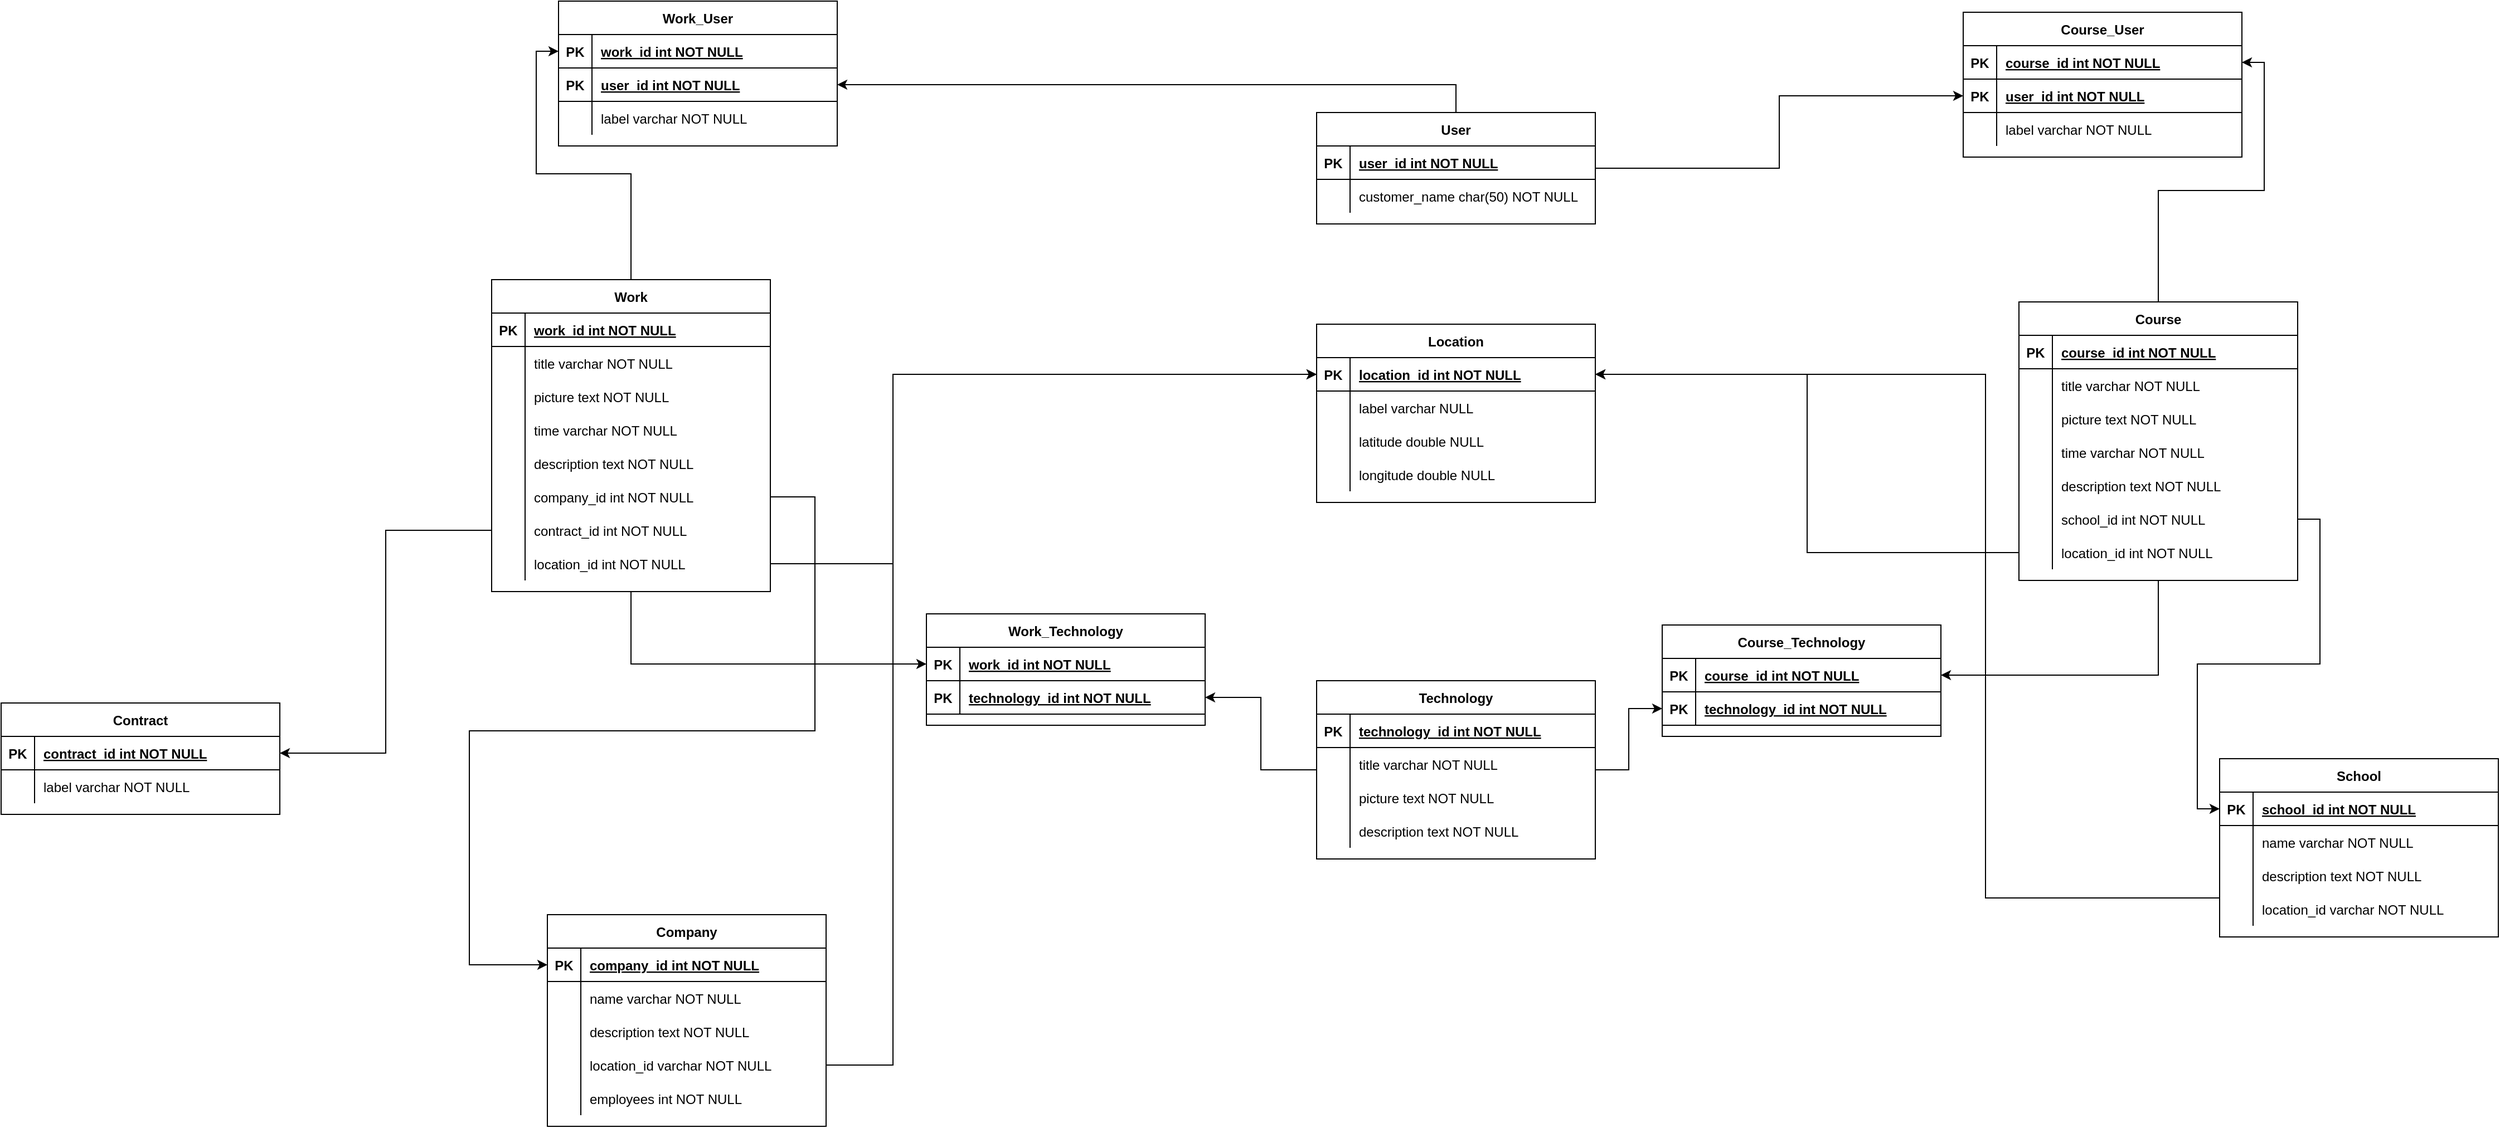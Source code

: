 <mxfile version="17.2.4" type="device"><diagram id="R2lEEEUBdFMjLlhIrx00" name="Page-1"><mxGraphModel dx="3143" dy="1923" grid="1" gridSize="10" guides="1" tooltips="1" connect="1" arrows="1" fold="1" page="1" pageScale="1" pageWidth="850" pageHeight="1100" math="0" shadow="0" extFonts="Permanent Marker^https://fonts.googleapis.com/css?family=Permanent+Marker"><root><mxCell id="0"/><mxCell id="1" parent="0"/><mxCell id="zvei5LiWV0gGju6uMchC-173" style="edgeStyle=orthogonalEdgeStyle;rounded=0;orthogonalLoop=1;jettySize=auto;html=1;entryX=1;entryY=0.5;entryDx=0;entryDy=0;" edge="1" parent="1" source="C-vyLk0tnHw3VtMMgP7b-23" target="zvei5LiWV0gGju6uMchC-170"><mxGeometry relative="1" as="geometry"/></mxCell><mxCell id="zvei5LiWV0gGju6uMchC-184" style="edgeStyle=orthogonalEdgeStyle;rounded=0;orthogonalLoop=1;jettySize=auto;html=1;" edge="1" parent="1" source="C-vyLk0tnHw3VtMMgP7b-23" target="zvei5LiWV0gGju6uMchC-178"><mxGeometry relative="1" as="geometry"/></mxCell><mxCell id="C-vyLk0tnHw3VtMMgP7b-23" value="User" style="shape=table;startSize=30;container=1;collapsible=1;childLayout=tableLayout;fixedRows=1;rowLines=0;fontStyle=1;align=center;resizeLast=1;" parent="1" vertex="1"><mxGeometry x="310" y="40" width="250" height="100" as="geometry"/></mxCell><mxCell id="C-vyLk0tnHw3VtMMgP7b-24" value="" style="shape=partialRectangle;collapsible=0;dropTarget=0;pointerEvents=0;fillColor=none;points=[[0,0.5],[1,0.5]];portConstraint=eastwest;top=0;left=0;right=0;bottom=1;" parent="C-vyLk0tnHw3VtMMgP7b-23" vertex="1"><mxGeometry y="30" width="250" height="30" as="geometry"/></mxCell><mxCell id="C-vyLk0tnHw3VtMMgP7b-25" value="PK" style="shape=partialRectangle;overflow=hidden;connectable=0;fillColor=none;top=0;left=0;bottom=0;right=0;fontStyle=1;" parent="C-vyLk0tnHw3VtMMgP7b-24" vertex="1"><mxGeometry width="30" height="30" as="geometry"><mxRectangle width="30" height="30" as="alternateBounds"/></mxGeometry></mxCell><mxCell id="C-vyLk0tnHw3VtMMgP7b-26" value="user_id int NOT NULL " style="shape=partialRectangle;overflow=hidden;connectable=0;fillColor=none;top=0;left=0;bottom=0;right=0;align=left;spacingLeft=6;fontStyle=5;" parent="C-vyLk0tnHw3VtMMgP7b-24" vertex="1"><mxGeometry x="30" width="220" height="30" as="geometry"><mxRectangle width="220" height="30" as="alternateBounds"/></mxGeometry></mxCell><mxCell id="C-vyLk0tnHw3VtMMgP7b-27" value="" style="shape=partialRectangle;collapsible=0;dropTarget=0;pointerEvents=0;fillColor=none;points=[[0,0.5],[1,0.5]];portConstraint=eastwest;top=0;left=0;right=0;bottom=0;" parent="C-vyLk0tnHw3VtMMgP7b-23" vertex="1"><mxGeometry y="60" width="250" height="30" as="geometry"/></mxCell><mxCell id="C-vyLk0tnHw3VtMMgP7b-28" value="" style="shape=partialRectangle;overflow=hidden;connectable=0;fillColor=none;top=0;left=0;bottom=0;right=0;" parent="C-vyLk0tnHw3VtMMgP7b-27" vertex="1"><mxGeometry width="30" height="30" as="geometry"><mxRectangle width="30" height="30" as="alternateBounds"/></mxGeometry></mxCell><mxCell id="C-vyLk0tnHw3VtMMgP7b-29" value="customer_name char(50) NOT NULL" style="shape=partialRectangle;overflow=hidden;connectable=0;fillColor=none;top=0;left=0;bottom=0;right=0;align=left;spacingLeft=6;" parent="C-vyLk0tnHw3VtMMgP7b-27" vertex="1"><mxGeometry x="30" width="220" height="30" as="geometry"><mxRectangle width="220" height="30" as="alternateBounds"/></mxGeometry></mxCell><mxCell id="zvei5LiWV0gGju6uMchC-168" style="edgeStyle=orthogonalEdgeStyle;rounded=0;orthogonalLoop=1;jettySize=auto;html=1;entryX=0;entryY=0.5;entryDx=0;entryDy=0;" edge="1" parent="1" source="zvei5LiWV0gGju6uMchC-1" target="zvei5LiWV0gGju6uMchC-162"><mxGeometry relative="1" as="geometry"/></mxCell><mxCell id="zvei5LiWV0gGju6uMchC-255" style="edgeStyle=orthogonalEdgeStyle;rounded=0;orthogonalLoop=1;jettySize=auto;html=1;entryX=0;entryY=0.5;entryDx=0;entryDy=0;" edge="1" parent="1" source="zvei5LiWV0gGju6uMchC-1" target="zvei5LiWV0gGju6uMchC-246"><mxGeometry relative="1" as="geometry"/></mxCell><mxCell id="zvei5LiWV0gGju6uMchC-1" value="Work" style="shape=table;startSize=30;container=1;collapsible=1;childLayout=tableLayout;fixedRows=1;rowLines=0;fontStyle=1;align=center;resizeLast=1;" vertex="1" parent="1"><mxGeometry x="-430" y="190" width="250" height="280" as="geometry"/></mxCell><mxCell id="zvei5LiWV0gGju6uMchC-2" value="" style="shape=partialRectangle;collapsible=0;dropTarget=0;pointerEvents=0;fillColor=none;points=[[0,0.5],[1,0.5]];portConstraint=eastwest;top=0;left=0;right=0;bottom=1;" vertex="1" parent="zvei5LiWV0gGju6uMchC-1"><mxGeometry y="30" width="250" height="30" as="geometry"/></mxCell><mxCell id="zvei5LiWV0gGju6uMchC-3" value="PK" style="shape=partialRectangle;overflow=hidden;connectable=0;fillColor=none;top=0;left=0;bottom=0;right=0;fontStyle=1;" vertex="1" parent="zvei5LiWV0gGju6uMchC-2"><mxGeometry width="30" height="30" as="geometry"><mxRectangle width="30" height="30" as="alternateBounds"/></mxGeometry></mxCell><mxCell id="zvei5LiWV0gGju6uMchC-4" value="work_id int NOT NULL " style="shape=partialRectangle;overflow=hidden;connectable=0;fillColor=none;top=0;left=0;bottom=0;right=0;align=left;spacingLeft=6;fontStyle=5;" vertex="1" parent="zvei5LiWV0gGju6uMchC-2"><mxGeometry x="30" width="220" height="30" as="geometry"><mxRectangle width="220" height="30" as="alternateBounds"/></mxGeometry></mxCell><mxCell id="zvei5LiWV0gGju6uMchC-5" value="" style="shape=partialRectangle;collapsible=0;dropTarget=0;pointerEvents=0;fillColor=none;points=[[0,0.5],[1,0.5]];portConstraint=eastwest;top=0;left=0;right=0;bottom=0;" vertex="1" parent="zvei5LiWV0gGju6uMchC-1"><mxGeometry y="60" width="250" height="30" as="geometry"/></mxCell><mxCell id="zvei5LiWV0gGju6uMchC-6" value="" style="shape=partialRectangle;overflow=hidden;connectable=0;fillColor=none;top=0;left=0;bottom=0;right=0;" vertex="1" parent="zvei5LiWV0gGju6uMchC-5"><mxGeometry width="30" height="30" as="geometry"><mxRectangle width="30" height="30" as="alternateBounds"/></mxGeometry></mxCell><mxCell id="zvei5LiWV0gGju6uMchC-7" value="title varchar NOT NULL" style="shape=partialRectangle;overflow=hidden;connectable=0;fillColor=none;top=0;left=0;bottom=0;right=0;align=left;spacingLeft=6;" vertex="1" parent="zvei5LiWV0gGju6uMchC-5"><mxGeometry x="30" width="220" height="30" as="geometry"><mxRectangle width="220" height="30" as="alternateBounds"/></mxGeometry></mxCell><mxCell id="zvei5LiWV0gGju6uMchC-8" value="" style="shape=partialRectangle;collapsible=0;dropTarget=0;pointerEvents=0;fillColor=none;points=[[0,0.5],[1,0.5]];portConstraint=eastwest;top=0;left=0;right=0;bottom=0;" vertex="1" parent="zvei5LiWV0gGju6uMchC-1"><mxGeometry y="90" width="250" height="30" as="geometry"/></mxCell><mxCell id="zvei5LiWV0gGju6uMchC-9" value="" style="shape=partialRectangle;overflow=hidden;connectable=0;fillColor=none;top=0;left=0;bottom=0;right=0;" vertex="1" parent="zvei5LiWV0gGju6uMchC-8"><mxGeometry width="30" height="30" as="geometry"><mxRectangle width="30" height="30" as="alternateBounds"/></mxGeometry></mxCell><mxCell id="zvei5LiWV0gGju6uMchC-10" value="picture text NOT NULL" style="shape=partialRectangle;overflow=hidden;connectable=0;fillColor=none;top=0;left=0;bottom=0;right=0;align=left;spacingLeft=6;" vertex="1" parent="zvei5LiWV0gGju6uMchC-8"><mxGeometry x="30" width="220" height="30" as="geometry"><mxRectangle width="220" height="30" as="alternateBounds"/></mxGeometry></mxCell><mxCell id="zvei5LiWV0gGju6uMchC-71" value="" style="shape=partialRectangle;collapsible=0;dropTarget=0;pointerEvents=0;fillColor=none;points=[[0,0.5],[1,0.5]];portConstraint=eastwest;top=0;left=0;right=0;bottom=0;" vertex="1" parent="zvei5LiWV0gGju6uMchC-1"><mxGeometry y="120" width="250" height="30" as="geometry"/></mxCell><mxCell id="zvei5LiWV0gGju6uMchC-72" value="" style="shape=partialRectangle;overflow=hidden;connectable=0;fillColor=none;top=0;left=0;bottom=0;right=0;" vertex="1" parent="zvei5LiWV0gGju6uMchC-71"><mxGeometry width="30" height="30" as="geometry"><mxRectangle width="30" height="30" as="alternateBounds"/></mxGeometry></mxCell><mxCell id="zvei5LiWV0gGju6uMchC-73" value="time varchar NOT NULL" style="shape=partialRectangle;overflow=hidden;connectable=0;fillColor=none;top=0;left=0;bottom=0;right=0;align=left;spacingLeft=6;" vertex="1" parent="zvei5LiWV0gGju6uMchC-71"><mxGeometry x="30" width="220" height="30" as="geometry"><mxRectangle width="220" height="30" as="alternateBounds"/></mxGeometry></mxCell><mxCell id="zvei5LiWV0gGju6uMchC-74" value="" style="shape=partialRectangle;collapsible=0;dropTarget=0;pointerEvents=0;fillColor=none;points=[[0,0.5],[1,0.5]];portConstraint=eastwest;top=0;left=0;right=0;bottom=0;" vertex="1" parent="zvei5LiWV0gGju6uMchC-1"><mxGeometry y="150" width="250" height="30" as="geometry"/></mxCell><mxCell id="zvei5LiWV0gGju6uMchC-75" value="" style="shape=partialRectangle;overflow=hidden;connectable=0;fillColor=none;top=0;left=0;bottom=0;right=0;" vertex="1" parent="zvei5LiWV0gGju6uMchC-74"><mxGeometry width="30" height="30" as="geometry"><mxRectangle width="30" height="30" as="alternateBounds"/></mxGeometry></mxCell><mxCell id="zvei5LiWV0gGju6uMchC-76" value="description text NOT NULL" style="shape=partialRectangle;overflow=hidden;connectable=0;fillColor=none;top=0;left=0;bottom=0;right=0;align=left;spacingLeft=6;" vertex="1" parent="zvei5LiWV0gGju6uMchC-74"><mxGeometry x="30" width="220" height="30" as="geometry"><mxRectangle width="220" height="30" as="alternateBounds"/></mxGeometry></mxCell><mxCell id="zvei5LiWV0gGju6uMchC-43" value="" style="shape=partialRectangle;collapsible=0;dropTarget=0;pointerEvents=0;fillColor=none;points=[[0,0.5],[1,0.5]];portConstraint=eastwest;top=0;left=0;right=0;bottom=0;" vertex="1" parent="zvei5LiWV0gGju6uMchC-1"><mxGeometry y="180" width="250" height="30" as="geometry"/></mxCell><mxCell id="zvei5LiWV0gGju6uMchC-44" value="" style="shape=partialRectangle;overflow=hidden;connectable=0;fillColor=none;top=0;left=0;bottom=0;right=0;" vertex="1" parent="zvei5LiWV0gGju6uMchC-43"><mxGeometry width="30" height="30" as="geometry"><mxRectangle width="30" height="30" as="alternateBounds"/></mxGeometry></mxCell><mxCell id="zvei5LiWV0gGju6uMchC-45" value="company_id int NOT NULL" style="shape=partialRectangle;overflow=hidden;connectable=0;fillColor=none;top=0;left=0;bottom=0;right=0;align=left;spacingLeft=6;" vertex="1" parent="zvei5LiWV0gGju6uMchC-43"><mxGeometry x="30" width="220" height="30" as="geometry"><mxRectangle width="220" height="30" as="alternateBounds"/></mxGeometry></mxCell><mxCell id="zvei5LiWV0gGju6uMchC-49" value="" style="shape=partialRectangle;collapsible=0;dropTarget=0;pointerEvents=0;fillColor=none;points=[[0,0.5],[1,0.5]];portConstraint=eastwest;top=0;left=0;right=0;bottom=0;" vertex="1" parent="zvei5LiWV0gGju6uMchC-1"><mxGeometry y="210" width="250" height="30" as="geometry"/></mxCell><mxCell id="zvei5LiWV0gGju6uMchC-50" value="" style="shape=partialRectangle;overflow=hidden;connectable=0;fillColor=none;top=0;left=0;bottom=0;right=0;" vertex="1" parent="zvei5LiWV0gGju6uMchC-49"><mxGeometry width="30" height="30" as="geometry"><mxRectangle width="30" height="30" as="alternateBounds"/></mxGeometry></mxCell><mxCell id="zvei5LiWV0gGju6uMchC-51" value="contract_id int NOT NULL" style="shape=partialRectangle;overflow=hidden;connectable=0;fillColor=none;top=0;left=0;bottom=0;right=0;align=left;spacingLeft=6;" vertex="1" parent="zvei5LiWV0gGju6uMchC-49"><mxGeometry x="30" width="220" height="30" as="geometry"><mxRectangle width="220" height="30" as="alternateBounds"/></mxGeometry></mxCell><mxCell id="zvei5LiWV0gGju6uMchC-52" value="" style="shape=partialRectangle;collapsible=0;dropTarget=0;pointerEvents=0;fillColor=none;points=[[0,0.5],[1,0.5]];portConstraint=eastwest;top=0;left=0;right=0;bottom=0;" vertex="1" parent="zvei5LiWV0gGju6uMchC-1"><mxGeometry y="240" width="250" height="30" as="geometry"/></mxCell><mxCell id="zvei5LiWV0gGju6uMchC-53" value="" style="shape=partialRectangle;overflow=hidden;connectable=0;fillColor=none;top=0;left=0;bottom=0;right=0;" vertex="1" parent="zvei5LiWV0gGju6uMchC-52"><mxGeometry width="30" height="30" as="geometry"><mxRectangle width="30" height="30" as="alternateBounds"/></mxGeometry></mxCell><mxCell id="zvei5LiWV0gGju6uMchC-54" value="location_id int NOT NULL" style="shape=partialRectangle;overflow=hidden;connectable=0;fillColor=none;top=0;left=0;bottom=0;right=0;align=left;spacingLeft=6;" vertex="1" parent="zvei5LiWV0gGju6uMchC-52"><mxGeometry x="30" width="220" height="30" as="geometry"><mxRectangle width="220" height="30" as="alternateBounds"/></mxGeometry></mxCell><mxCell id="zvei5LiWV0gGju6uMchC-11" value="Location" style="shape=table;startSize=30;container=1;collapsible=1;childLayout=tableLayout;fixedRows=1;rowLines=0;fontStyle=1;align=center;resizeLast=1;" vertex="1" parent="1"><mxGeometry x="310" y="230" width="250" height="160" as="geometry"/></mxCell><mxCell id="zvei5LiWV0gGju6uMchC-12" value="" style="shape=partialRectangle;collapsible=0;dropTarget=0;pointerEvents=0;fillColor=none;points=[[0,0.5],[1,0.5]];portConstraint=eastwest;top=0;left=0;right=0;bottom=1;" vertex="1" parent="zvei5LiWV0gGju6uMchC-11"><mxGeometry y="30" width="250" height="30" as="geometry"/></mxCell><mxCell id="zvei5LiWV0gGju6uMchC-13" value="PK" style="shape=partialRectangle;overflow=hidden;connectable=0;fillColor=none;top=0;left=0;bottom=0;right=0;fontStyle=1;" vertex="1" parent="zvei5LiWV0gGju6uMchC-12"><mxGeometry width="30" height="30" as="geometry"><mxRectangle width="30" height="30" as="alternateBounds"/></mxGeometry></mxCell><mxCell id="zvei5LiWV0gGju6uMchC-14" value="location_id int NOT NULL " style="shape=partialRectangle;overflow=hidden;connectable=0;fillColor=none;top=0;left=0;bottom=0;right=0;align=left;spacingLeft=6;fontStyle=5;" vertex="1" parent="zvei5LiWV0gGju6uMchC-12"><mxGeometry x="30" width="220" height="30" as="geometry"><mxRectangle width="220" height="30" as="alternateBounds"/></mxGeometry></mxCell><mxCell id="zvei5LiWV0gGju6uMchC-15" value="" style="shape=partialRectangle;collapsible=0;dropTarget=0;pointerEvents=0;fillColor=none;points=[[0,0.5],[1,0.5]];portConstraint=eastwest;top=0;left=0;right=0;bottom=0;" vertex="1" parent="zvei5LiWV0gGju6uMchC-11"><mxGeometry y="60" width="250" height="30" as="geometry"/></mxCell><mxCell id="zvei5LiWV0gGju6uMchC-16" value="" style="shape=partialRectangle;overflow=hidden;connectable=0;fillColor=none;top=0;left=0;bottom=0;right=0;" vertex="1" parent="zvei5LiWV0gGju6uMchC-15"><mxGeometry width="30" height="30" as="geometry"><mxRectangle width="30" height="30" as="alternateBounds"/></mxGeometry></mxCell><mxCell id="zvei5LiWV0gGju6uMchC-17" value="label varchar NULL" style="shape=partialRectangle;overflow=hidden;connectable=0;fillColor=none;top=0;left=0;bottom=0;right=0;align=left;spacingLeft=6;" vertex="1" parent="zvei5LiWV0gGju6uMchC-15"><mxGeometry x="30" width="220" height="30" as="geometry"><mxRectangle width="220" height="30" as="alternateBounds"/></mxGeometry></mxCell><mxCell id="zvei5LiWV0gGju6uMchC-18" value="" style="shape=partialRectangle;collapsible=0;dropTarget=0;pointerEvents=0;fillColor=none;points=[[0,0.5],[1,0.5]];portConstraint=eastwest;top=0;left=0;right=0;bottom=0;" vertex="1" parent="zvei5LiWV0gGju6uMchC-11"><mxGeometry y="90" width="250" height="30" as="geometry"/></mxCell><mxCell id="zvei5LiWV0gGju6uMchC-19" value="" style="shape=partialRectangle;overflow=hidden;connectable=0;fillColor=none;top=0;left=0;bottom=0;right=0;" vertex="1" parent="zvei5LiWV0gGju6uMchC-18"><mxGeometry width="30" height="30" as="geometry"><mxRectangle width="30" height="30" as="alternateBounds"/></mxGeometry></mxCell><mxCell id="zvei5LiWV0gGju6uMchC-20" value="latitude double NULL" style="shape=partialRectangle;overflow=hidden;connectable=0;fillColor=none;top=0;left=0;bottom=0;right=0;align=left;spacingLeft=6;" vertex="1" parent="zvei5LiWV0gGju6uMchC-18"><mxGeometry x="30" width="220" height="30" as="geometry"><mxRectangle width="220" height="30" as="alternateBounds"/></mxGeometry></mxCell><mxCell id="zvei5LiWV0gGju6uMchC-31" value="" style="shape=partialRectangle;collapsible=0;dropTarget=0;pointerEvents=0;fillColor=none;points=[[0,0.5],[1,0.5]];portConstraint=eastwest;top=0;left=0;right=0;bottom=0;" vertex="1" parent="zvei5LiWV0gGju6uMchC-11"><mxGeometry y="120" width="250" height="30" as="geometry"/></mxCell><mxCell id="zvei5LiWV0gGju6uMchC-32" value="" style="shape=partialRectangle;overflow=hidden;connectable=0;fillColor=none;top=0;left=0;bottom=0;right=0;" vertex="1" parent="zvei5LiWV0gGju6uMchC-31"><mxGeometry width="30" height="30" as="geometry"><mxRectangle width="30" height="30" as="alternateBounds"/></mxGeometry></mxCell><mxCell id="zvei5LiWV0gGju6uMchC-33" value="longitude double NULL" style="shape=partialRectangle;overflow=hidden;connectable=0;fillColor=none;top=0;left=0;bottom=0;right=0;align=left;spacingLeft=6;" vertex="1" parent="zvei5LiWV0gGju6uMchC-31"><mxGeometry x="30" width="220" height="30" as="geometry"><mxRectangle width="220" height="30" as="alternateBounds"/></mxGeometry></mxCell><mxCell id="zvei5LiWV0gGju6uMchC-55" value="Contract" style="shape=table;startSize=30;container=1;collapsible=1;childLayout=tableLayout;fixedRows=1;rowLines=0;fontStyle=1;align=center;resizeLast=1;" vertex="1" parent="1"><mxGeometry x="-870" y="570" width="250" height="100" as="geometry"/></mxCell><mxCell id="zvei5LiWV0gGju6uMchC-56" value="" style="shape=partialRectangle;collapsible=0;dropTarget=0;pointerEvents=0;fillColor=none;points=[[0,0.5],[1,0.5]];portConstraint=eastwest;top=0;left=0;right=0;bottom=1;" vertex="1" parent="zvei5LiWV0gGju6uMchC-55"><mxGeometry y="30" width="250" height="30" as="geometry"/></mxCell><mxCell id="zvei5LiWV0gGju6uMchC-57" value="PK" style="shape=partialRectangle;overflow=hidden;connectable=0;fillColor=none;top=0;left=0;bottom=0;right=0;fontStyle=1;" vertex="1" parent="zvei5LiWV0gGju6uMchC-56"><mxGeometry width="30" height="30" as="geometry"><mxRectangle width="30" height="30" as="alternateBounds"/></mxGeometry></mxCell><mxCell id="zvei5LiWV0gGju6uMchC-58" value="contract_id int NOT NULL " style="shape=partialRectangle;overflow=hidden;connectable=0;fillColor=none;top=0;left=0;bottom=0;right=0;align=left;spacingLeft=6;fontStyle=5;" vertex="1" parent="zvei5LiWV0gGju6uMchC-56"><mxGeometry x="30" width="220" height="30" as="geometry"><mxRectangle width="220" height="30" as="alternateBounds"/></mxGeometry></mxCell><mxCell id="zvei5LiWV0gGju6uMchC-59" value="" style="shape=partialRectangle;collapsible=0;dropTarget=0;pointerEvents=0;fillColor=none;points=[[0,0.5],[1,0.5]];portConstraint=eastwest;top=0;left=0;right=0;bottom=0;" vertex="1" parent="zvei5LiWV0gGju6uMchC-55"><mxGeometry y="60" width="250" height="30" as="geometry"/></mxCell><mxCell id="zvei5LiWV0gGju6uMchC-60" value="" style="shape=partialRectangle;overflow=hidden;connectable=0;fillColor=none;top=0;left=0;bottom=0;right=0;" vertex="1" parent="zvei5LiWV0gGju6uMchC-59"><mxGeometry width="30" height="30" as="geometry"><mxRectangle width="30" height="30" as="alternateBounds"/></mxGeometry></mxCell><mxCell id="zvei5LiWV0gGju6uMchC-61" value="label varchar NOT NULL" style="shape=partialRectangle;overflow=hidden;connectable=0;fillColor=none;top=0;left=0;bottom=0;right=0;align=left;spacingLeft=6;" vertex="1" parent="zvei5LiWV0gGju6uMchC-59"><mxGeometry x="30" width="220" height="30" as="geometry"><mxRectangle width="220" height="30" as="alternateBounds"/></mxGeometry></mxCell><mxCell id="zvei5LiWV0gGju6uMchC-77" value="Company" style="shape=table;startSize=30;container=1;collapsible=1;childLayout=tableLayout;fixedRows=1;rowLines=0;fontStyle=1;align=center;resizeLast=1;" vertex="1" parent="1"><mxGeometry x="-380" y="760" width="250" height="190" as="geometry"/></mxCell><mxCell id="zvei5LiWV0gGju6uMchC-78" value="" style="shape=partialRectangle;collapsible=0;dropTarget=0;pointerEvents=0;fillColor=none;points=[[0,0.5],[1,0.5]];portConstraint=eastwest;top=0;left=0;right=0;bottom=1;" vertex="1" parent="zvei5LiWV0gGju6uMchC-77"><mxGeometry y="30" width="250" height="30" as="geometry"/></mxCell><mxCell id="zvei5LiWV0gGju6uMchC-79" value="PK" style="shape=partialRectangle;overflow=hidden;connectable=0;fillColor=none;top=0;left=0;bottom=0;right=0;fontStyle=1;" vertex="1" parent="zvei5LiWV0gGju6uMchC-78"><mxGeometry width="30" height="30" as="geometry"><mxRectangle width="30" height="30" as="alternateBounds"/></mxGeometry></mxCell><mxCell id="zvei5LiWV0gGju6uMchC-80" value="company_id int NOT NULL " style="shape=partialRectangle;overflow=hidden;connectable=0;fillColor=none;top=0;left=0;bottom=0;right=0;align=left;spacingLeft=6;fontStyle=5;" vertex="1" parent="zvei5LiWV0gGju6uMchC-78"><mxGeometry x="30" width="220" height="30" as="geometry"><mxRectangle width="220" height="30" as="alternateBounds"/></mxGeometry></mxCell><mxCell id="zvei5LiWV0gGju6uMchC-81" value="" style="shape=partialRectangle;collapsible=0;dropTarget=0;pointerEvents=0;fillColor=none;points=[[0,0.5],[1,0.5]];portConstraint=eastwest;top=0;left=0;right=0;bottom=0;" vertex="1" parent="zvei5LiWV0gGju6uMchC-77"><mxGeometry y="60" width="250" height="30" as="geometry"/></mxCell><mxCell id="zvei5LiWV0gGju6uMchC-82" value="" style="shape=partialRectangle;overflow=hidden;connectable=0;fillColor=none;top=0;left=0;bottom=0;right=0;" vertex="1" parent="zvei5LiWV0gGju6uMchC-81"><mxGeometry width="30" height="30" as="geometry"><mxRectangle width="30" height="30" as="alternateBounds"/></mxGeometry></mxCell><mxCell id="zvei5LiWV0gGju6uMchC-83" value="name varchar NOT NULL" style="shape=partialRectangle;overflow=hidden;connectable=0;fillColor=none;top=0;left=0;bottom=0;right=0;align=left;spacingLeft=6;" vertex="1" parent="zvei5LiWV0gGju6uMchC-81"><mxGeometry x="30" width="220" height="30" as="geometry"><mxRectangle width="220" height="30" as="alternateBounds"/></mxGeometry></mxCell><mxCell id="zvei5LiWV0gGju6uMchC-87" value="" style="shape=partialRectangle;collapsible=0;dropTarget=0;pointerEvents=0;fillColor=none;points=[[0,0.5],[1,0.5]];portConstraint=eastwest;top=0;left=0;right=0;bottom=0;" vertex="1" parent="zvei5LiWV0gGju6uMchC-77"><mxGeometry y="90" width="250" height="30" as="geometry"/></mxCell><mxCell id="zvei5LiWV0gGju6uMchC-88" value="" style="shape=partialRectangle;overflow=hidden;connectable=0;fillColor=none;top=0;left=0;bottom=0;right=0;" vertex="1" parent="zvei5LiWV0gGju6uMchC-87"><mxGeometry width="30" height="30" as="geometry"><mxRectangle width="30" height="30" as="alternateBounds"/></mxGeometry></mxCell><mxCell id="zvei5LiWV0gGju6uMchC-89" value="description text NOT NULL" style="shape=partialRectangle;overflow=hidden;connectable=0;fillColor=none;top=0;left=0;bottom=0;right=0;align=left;spacingLeft=6;" vertex="1" parent="zvei5LiWV0gGju6uMchC-87"><mxGeometry x="30" width="220" height="30" as="geometry"><mxRectangle width="220" height="30" as="alternateBounds"/></mxGeometry></mxCell><mxCell id="zvei5LiWV0gGju6uMchC-84" value="" style="shape=partialRectangle;collapsible=0;dropTarget=0;pointerEvents=0;fillColor=none;points=[[0,0.5],[1,0.5]];portConstraint=eastwest;top=0;left=0;right=0;bottom=0;" vertex="1" parent="zvei5LiWV0gGju6uMchC-77"><mxGeometry y="120" width="250" height="30" as="geometry"/></mxCell><mxCell id="zvei5LiWV0gGju6uMchC-85" value="" style="shape=partialRectangle;overflow=hidden;connectable=0;fillColor=none;top=0;left=0;bottom=0;right=0;" vertex="1" parent="zvei5LiWV0gGju6uMchC-84"><mxGeometry width="30" height="30" as="geometry"><mxRectangle width="30" height="30" as="alternateBounds"/></mxGeometry></mxCell><mxCell id="zvei5LiWV0gGju6uMchC-86" value="location_id varchar NOT NULL" style="shape=partialRectangle;overflow=hidden;connectable=0;fillColor=none;top=0;left=0;bottom=0;right=0;align=left;spacingLeft=6;" vertex="1" parent="zvei5LiWV0gGju6uMchC-84"><mxGeometry x="30" width="220" height="30" as="geometry"><mxRectangle width="220" height="30" as="alternateBounds"/></mxGeometry></mxCell><mxCell id="zvei5LiWV0gGju6uMchC-90" value="" style="shape=partialRectangle;collapsible=0;dropTarget=0;pointerEvents=0;fillColor=none;points=[[0,0.5],[1,0.5]];portConstraint=eastwest;top=0;left=0;right=0;bottom=0;" vertex="1" parent="zvei5LiWV0gGju6uMchC-77"><mxGeometry y="150" width="250" height="30" as="geometry"/></mxCell><mxCell id="zvei5LiWV0gGju6uMchC-91" value="" style="shape=partialRectangle;overflow=hidden;connectable=0;fillColor=none;top=0;left=0;bottom=0;right=0;" vertex="1" parent="zvei5LiWV0gGju6uMchC-90"><mxGeometry width="30" height="30" as="geometry"><mxRectangle width="30" height="30" as="alternateBounds"/></mxGeometry></mxCell><mxCell id="zvei5LiWV0gGju6uMchC-92" value="employees int NOT NULL" style="shape=partialRectangle;overflow=hidden;connectable=0;fillColor=none;top=0;left=0;bottom=0;right=0;align=left;spacingLeft=6;" vertex="1" parent="zvei5LiWV0gGju6uMchC-90"><mxGeometry x="30" width="220" height="30" as="geometry"><mxRectangle width="220" height="30" as="alternateBounds"/></mxGeometry></mxCell><mxCell id="zvei5LiWV0gGju6uMchC-185" style="edgeStyle=orthogonalEdgeStyle;rounded=0;orthogonalLoop=1;jettySize=auto;html=1;entryX=1;entryY=0.5;entryDx=0;entryDy=0;" edge="1" parent="1" source="zvei5LiWV0gGju6uMchC-93" target="zvei5LiWV0gGju6uMchC-175"><mxGeometry relative="1" as="geometry"/></mxCell><mxCell id="zvei5LiWV0gGju6uMchC-265" style="edgeStyle=orthogonalEdgeStyle;rounded=0;orthogonalLoop=1;jettySize=auto;html=1;entryX=1;entryY=0.5;entryDx=0;entryDy=0;" edge="1" parent="1" source="zvei5LiWV0gGju6uMchC-93" target="zvei5LiWV0gGju6uMchC-258"><mxGeometry relative="1" as="geometry"/></mxCell><mxCell id="zvei5LiWV0gGju6uMchC-93" value="Course" style="shape=table;startSize=30;container=1;collapsible=1;childLayout=tableLayout;fixedRows=1;rowLines=0;fontStyle=1;align=center;resizeLast=1;" vertex="1" parent="1"><mxGeometry x="940" y="210" width="250" height="250" as="geometry"/></mxCell><mxCell id="zvei5LiWV0gGju6uMchC-94" value="" style="shape=partialRectangle;collapsible=0;dropTarget=0;pointerEvents=0;fillColor=none;points=[[0,0.5],[1,0.5]];portConstraint=eastwest;top=0;left=0;right=0;bottom=1;" vertex="1" parent="zvei5LiWV0gGju6uMchC-93"><mxGeometry y="30" width="250" height="30" as="geometry"/></mxCell><mxCell id="zvei5LiWV0gGju6uMchC-95" value="PK" style="shape=partialRectangle;overflow=hidden;connectable=0;fillColor=none;top=0;left=0;bottom=0;right=0;fontStyle=1;" vertex="1" parent="zvei5LiWV0gGju6uMchC-94"><mxGeometry width="30" height="30" as="geometry"><mxRectangle width="30" height="30" as="alternateBounds"/></mxGeometry></mxCell><mxCell id="zvei5LiWV0gGju6uMchC-96" value="course_id int NOT NULL " style="shape=partialRectangle;overflow=hidden;connectable=0;fillColor=none;top=0;left=0;bottom=0;right=0;align=left;spacingLeft=6;fontStyle=5;" vertex="1" parent="zvei5LiWV0gGju6uMchC-94"><mxGeometry x="30" width="220" height="30" as="geometry"><mxRectangle width="220" height="30" as="alternateBounds"/></mxGeometry></mxCell><mxCell id="zvei5LiWV0gGju6uMchC-97" value="" style="shape=partialRectangle;collapsible=0;dropTarget=0;pointerEvents=0;fillColor=none;points=[[0,0.5],[1,0.5]];portConstraint=eastwest;top=0;left=0;right=0;bottom=0;" vertex="1" parent="zvei5LiWV0gGju6uMchC-93"><mxGeometry y="60" width="250" height="30" as="geometry"/></mxCell><mxCell id="zvei5LiWV0gGju6uMchC-98" value="" style="shape=partialRectangle;overflow=hidden;connectable=0;fillColor=none;top=0;left=0;bottom=0;right=0;" vertex="1" parent="zvei5LiWV0gGju6uMchC-97"><mxGeometry width="30" height="30" as="geometry"><mxRectangle width="30" height="30" as="alternateBounds"/></mxGeometry></mxCell><mxCell id="zvei5LiWV0gGju6uMchC-99" value="title varchar NOT NULL" style="shape=partialRectangle;overflow=hidden;connectable=0;fillColor=none;top=0;left=0;bottom=0;right=0;align=left;spacingLeft=6;" vertex="1" parent="zvei5LiWV0gGju6uMchC-97"><mxGeometry x="30" width="220" height="30" as="geometry"><mxRectangle width="220" height="30" as="alternateBounds"/></mxGeometry></mxCell><mxCell id="zvei5LiWV0gGju6uMchC-100" value="" style="shape=partialRectangle;collapsible=0;dropTarget=0;pointerEvents=0;fillColor=none;points=[[0,0.5],[1,0.5]];portConstraint=eastwest;top=0;left=0;right=0;bottom=0;" vertex="1" parent="zvei5LiWV0gGju6uMchC-93"><mxGeometry y="90" width="250" height="30" as="geometry"/></mxCell><mxCell id="zvei5LiWV0gGju6uMchC-101" value="" style="shape=partialRectangle;overflow=hidden;connectable=0;fillColor=none;top=0;left=0;bottom=0;right=0;" vertex="1" parent="zvei5LiWV0gGju6uMchC-100"><mxGeometry width="30" height="30" as="geometry"><mxRectangle width="30" height="30" as="alternateBounds"/></mxGeometry></mxCell><mxCell id="zvei5LiWV0gGju6uMchC-102" value="picture text NOT NULL" style="shape=partialRectangle;overflow=hidden;connectable=0;fillColor=none;top=0;left=0;bottom=0;right=0;align=left;spacingLeft=6;" vertex="1" parent="zvei5LiWV0gGju6uMchC-100"><mxGeometry x="30" width="220" height="30" as="geometry"><mxRectangle width="220" height="30" as="alternateBounds"/></mxGeometry></mxCell><mxCell id="zvei5LiWV0gGju6uMchC-103" value="" style="shape=partialRectangle;collapsible=0;dropTarget=0;pointerEvents=0;fillColor=none;points=[[0,0.5],[1,0.5]];portConstraint=eastwest;top=0;left=0;right=0;bottom=0;" vertex="1" parent="zvei5LiWV0gGju6uMchC-93"><mxGeometry y="120" width="250" height="30" as="geometry"/></mxCell><mxCell id="zvei5LiWV0gGju6uMchC-104" value="" style="shape=partialRectangle;overflow=hidden;connectable=0;fillColor=none;top=0;left=0;bottom=0;right=0;" vertex="1" parent="zvei5LiWV0gGju6uMchC-103"><mxGeometry width="30" height="30" as="geometry"><mxRectangle width="30" height="30" as="alternateBounds"/></mxGeometry></mxCell><mxCell id="zvei5LiWV0gGju6uMchC-105" value="time varchar NOT NULL" style="shape=partialRectangle;overflow=hidden;connectable=0;fillColor=none;top=0;left=0;bottom=0;right=0;align=left;spacingLeft=6;" vertex="1" parent="zvei5LiWV0gGju6uMchC-103"><mxGeometry x="30" width="220" height="30" as="geometry"><mxRectangle width="220" height="30" as="alternateBounds"/></mxGeometry></mxCell><mxCell id="zvei5LiWV0gGju6uMchC-106" value="" style="shape=partialRectangle;collapsible=0;dropTarget=0;pointerEvents=0;fillColor=none;points=[[0,0.5],[1,0.5]];portConstraint=eastwest;top=0;left=0;right=0;bottom=0;" vertex="1" parent="zvei5LiWV0gGju6uMchC-93"><mxGeometry y="150" width="250" height="30" as="geometry"/></mxCell><mxCell id="zvei5LiWV0gGju6uMchC-107" value="" style="shape=partialRectangle;overflow=hidden;connectable=0;fillColor=none;top=0;left=0;bottom=0;right=0;" vertex="1" parent="zvei5LiWV0gGju6uMchC-106"><mxGeometry width="30" height="30" as="geometry"><mxRectangle width="30" height="30" as="alternateBounds"/></mxGeometry></mxCell><mxCell id="zvei5LiWV0gGju6uMchC-108" value="description text NOT NULL" style="shape=partialRectangle;overflow=hidden;connectable=0;fillColor=none;top=0;left=0;bottom=0;right=0;align=left;spacingLeft=6;" vertex="1" parent="zvei5LiWV0gGju6uMchC-106"><mxGeometry x="30" width="220" height="30" as="geometry"><mxRectangle width="220" height="30" as="alternateBounds"/></mxGeometry></mxCell><mxCell id="zvei5LiWV0gGju6uMchC-109" value="" style="shape=partialRectangle;collapsible=0;dropTarget=0;pointerEvents=0;fillColor=none;points=[[0,0.5],[1,0.5]];portConstraint=eastwest;top=0;left=0;right=0;bottom=0;" vertex="1" parent="zvei5LiWV0gGju6uMchC-93"><mxGeometry y="180" width="250" height="30" as="geometry"/></mxCell><mxCell id="zvei5LiWV0gGju6uMchC-110" value="" style="shape=partialRectangle;overflow=hidden;connectable=0;fillColor=none;top=0;left=0;bottom=0;right=0;" vertex="1" parent="zvei5LiWV0gGju6uMchC-109"><mxGeometry width="30" height="30" as="geometry"><mxRectangle width="30" height="30" as="alternateBounds"/></mxGeometry></mxCell><mxCell id="zvei5LiWV0gGju6uMchC-111" value="school_id int NOT NULL" style="shape=partialRectangle;overflow=hidden;connectable=0;fillColor=none;top=0;left=0;bottom=0;right=0;align=left;spacingLeft=6;" vertex="1" parent="zvei5LiWV0gGju6uMchC-109"><mxGeometry x="30" width="220" height="30" as="geometry"><mxRectangle width="220" height="30" as="alternateBounds"/></mxGeometry></mxCell><mxCell id="zvei5LiWV0gGju6uMchC-115" value="" style="shape=partialRectangle;collapsible=0;dropTarget=0;pointerEvents=0;fillColor=none;points=[[0,0.5],[1,0.5]];portConstraint=eastwest;top=0;left=0;right=0;bottom=0;" vertex="1" parent="zvei5LiWV0gGju6uMchC-93"><mxGeometry y="210" width="250" height="30" as="geometry"/></mxCell><mxCell id="zvei5LiWV0gGju6uMchC-116" value="" style="shape=partialRectangle;overflow=hidden;connectable=0;fillColor=none;top=0;left=0;bottom=0;right=0;" vertex="1" parent="zvei5LiWV0gGju6uMchC-115"><mxGeometry width="30" height="30" as="geometry"><mxRectangle width="30" height="30" as="alternateBounds"/></mxGeometry></mxCell><mxCell id="zvei5LiWV0gGju6uMchC-117" value="location_id int NOT NULL" style="shape=partialRectangle;overflow=hidden;connectable=0;fillColor=none;top=0;left=0;bottom=0;right=0;align=left;spacingLeft=6;" vertex="1" parent="zvei5LiWV0gGju6uMchC-115"><mxGeometry x="30" width="220" height="30" as="geometry"><mxRectangle width="220" height="30" as="alternateBounds"/></mxGeometry></mxCell><mxCell id="zvei5LiWV0gGju6uMchC-118" value="School" style="shape=table;startSize=30;container=1;collapsible=1;childLayout=tableLayout;fixedRows=1;rowLines=0;fontStyle=1;align=center;resizeLast=1;" vertex="1" parent="1"><mxGeometry x="1120" y="620" width="250" height="160" as="geometry"/></mxCell><mxCell id="zvei5LiWV0gGju6uMchC-119" value="" style="shape=partialRectangle;collapsible=0;dropTarget=0;pointerEvents=0;fillColor=none;points=[[0,0.5],[1,0.5]];portConstraint=eastwest;top=0;left=0;right=0;bottom=1;" vertex="1" parent="zvei5LiWV0gGju6uMchC-118"><mxGeometry y="30" width="250" height="30" as="geometry"/></mxCell><mxCell id="zvei5LiWV0gGju6uMchC-120" value="PK" style="shape=partialRectangle;overflow=hidden;connectable=0;fillColor=none;top=0;left=0;bottom=0;right=0;fontStyle=1;" vertex="1" parent="zvei5LiWV0gGju6uMchC-119"><mxGeometry width="30" height="30" as="geometry"><mxRectangle width="30" height="30" as="alternateBounds"/></mxGeometry></mxCell><mxCell id="zvei5LiWV0gGju6uMchC-121" value="school_id int NOT NULL " style="shape=partialRectangle;overflow=hidden;connectable=0;fillColor=none;top=0;left=0;bottom=0;right=0;align=left;spacingLeft=6;fontStyle=5;" vertex="1" parent="zvei5LiWV0gGju6uMchC-119"><mxGeometry x="30" width="220" height="30" as="geometry"><mxRectangle width="220" height="30" as="alternateBounds"/></mxGeometry></mxCell><mxCell id="zvei5LiWV0gGju6uMchC-122" value="" style="shape=partialRectangle;collapsible=0;dropTarget=0;pointerEvents=0;fillColor=none;points=[[0,0.5],[1,0.5]];portConstraint=eastwest;top=0;left=0;right=0;bottom=0;" vertex="1" parent="zvei5LiWV0gGju6uMchC-118"><mxGeometry y="60" width="250" height="30" as="geometry"/></mxCell><mxCell id="zvei5LiWV0gGju6uMchC-123" value="" style="shape=partialRectangle;overflow=hidden;connectable=0;fillColor=none;top=0;left=0;bottom=0;right=0;" vertex="1" parent="zvei5LiWV0gGju6uMchC-122"><mxGeometry width="30" height="30" as="geometry"><mxRectangle width="30" height="30" as="alternateBounds"/></mxGeometry></mxCell><mxCell id="zvei5LiWV0gGju6uMchC-124" value="name varchar NOT NULL" style="shape=partialRectangle;overflow=hidden;connectable=0;fillColor=none;top=0;left=0;bottom=0;right=0;align=left;spacingLeft=6;" vertex="1" parent="zvei5LiWV0gGju6uMchC-122"><mxGeometry x="30" width="220" height="30" as="geometry"><mxRectangle width="220" height="30" as="alternateBounds"/></mxGeometry></mxCell><mxCell id="zvei5LiWV0gGju6uMchC-125" value="" style="shape=partialRectangle;collapsible=0;dropTarget=0;pointerEvents=0;fillColor=none;points=[[0,0.5],[1,0.5]];portConstraint=eastwest;top=0;left=0;right=0;bottom=0;" vertex="1" parent="zvei5LiWV0gGju6uMchC-118"><mxGeometry y="90" width="250" height="30" as="geometry"/></mxCell><mxCell id="zvei5LiWV0gGju6uMchC-126" value="" style="shape=partialRectangle;overflow=hidden;connectable=0;fillColor=none;top=0;left=0;bottom=0;right=0;" vertex="1" parent="zvei5LiWV0gGju6uMchC-125"><mxGeometry width="30" height="30" as="geometry"><mxRectangle width="30" height="30" as="alternateBounds"/></mxGeometry></mxCell><mxCell id="zvei5LiWV0gGju6uMchC-127" value="description text NOT NULL" style="shape=partialRectangle;overflow=hidden;connectable=0;fillColor=none;top=0;left=0;bottom=0;right=0;align=left;spacingLeft=6;" vertex="1" parent="zvei5LiWV0gGju6uMchC-125"><mxGeometry x="30" width="220" height="30" as="geometry"><mxRectangle width="220" height="30" as="alternateBounds"/></mxGeometry></mxCell><mxCell id="zvei5LiWV0gGju6uMchC-128" value="" style="shape=partialRectangle;collapsible=0;dropTarget=0;pointerEvents=0;fillColor=none;points=[[0,0.5],[1,0.5]];portConstraint=eastwest;top=0;left=0;right=0;bottom=0;" vertex="1" parent="zvei5LiWV0gGju6uMchC-118"><mxGeometry y="120" width="250" height="30" as="geometry"/></mxCell><mxCell id="zvei5LiWV0gGju6uMchC-129" value="" style="shape=partialRectangle;overflow=hidden;connectable=0;fillColor=none;top=0;left=0;bottom=0;right=0;" vertex="1" parent="zvei5LiWV0gGju6uMchC-128"><mxGeometry width="30" height="30" as="geometry"><mxRectangle width="30" height="30" as="alternateBounds"/></mxGeometry></mxCell><mxCell id="zvei5LiWV0gGju6uMchC-130" value="location_id varchar NOT NULL" style="shape=partialRectangle;overflow=hidden;connectable=0;fillColor=none;top=0;left=0;bottom=0;right=0;align=left;spacingLeft=6;" vertex="1" parent="zvei5LiWV0gGju6uMchC-128"><mxGeometry x="30" width="220" height="30" as="geometry"><mxRectangle width="220" height="30" as="alternateBounds"/></mxGeometry></mxCell><mxCell id="zvei5LiWV0gGju6uMchC-256" style="edgeStyle=orthogonalEdgeStyle;rounded=0;orthogonalLoop=1;jettySize=auto;html=1;" edge="1" parent="1" source="zvei5LiWV0gGju6uMchC-134" target="zvei5LiWV0gGju6uMchC-249"><mxGeometry relative="1" as="geometry"/></mxCell><mxCell id="zvei5LiWV0gGju6uMchC-264" style="edgeStyle=orthogonalEdgeStyle;rounded=0;orthogonalLoop=1;jettySize=auto;html=1;entryX=0;entryY=0.5;entryDx=0;entryDy=0;" edge="1" parent="1" source="zvei5LiWV0gGju6uMchC-134" target="zvei5LiWV0gGju6uMchC-261"><mxGeometry relative="1" as="geometry"/></mxCell><mxCell id="zvei5LiWV0gGju6uMchC-134" value="Technology" style="shape=table;startSize=30;container=1;collapsible=1;childLayout=tableLayout;fixedRows=1;rowLines=0;fontStyle=1;align=center;resizeLast=1;" vertex="1" parent="1"><mxGeometry x="310" y="550" width="250" height="160" as="geometry"/></mxCell><mxCell id="zvei5LiWV0gGju6uMchC-135" value="" style="shape=partialRectangle;collapsible=0;dropTarget=0;pointerEvents=0;fillColor=none;points=[[0,0.5],[1,0.5]];portConstraint=eastwest;top=0;left=0;right=0;bottom=1;" vertex="1" parent="zvei5LiWV0gGju6uMchC-134"><mxGeometry y="30" width="250" height="30" as="geometry"/></mxCell><mxCell id="zvei5LiWV0gGju6uMchC-136" value="PK" style="shape=partialRectangle;overflow=hidden;connectable=0;fillColor=none;top=0;left=0;bottom=0;right=0;fontStyle=1;" vertex="1" parent="zvei5LiWV0gGju6uMchC-135"><mxGeometry width="30" height="30" as="geometry"><mxRectangle width="30" height="30" as="alternateBounds"/></mxGeometry></mxCell><mxCell id="zvei5LiWV0gGju6uMchC-137" value="technology_id int NOT NULL " style="shape=partialRectangle;overflow=hidden;connectable=0;fillColor=none;top=0;left=0;bottom=0;right=0;align=left;spacingLeft=6;fontStyle=5;" vertex="1" parent="zvei5LiWV0gGju6uMchC-135"><mxGeometry x="30" width="220" height="30" as="geometry"><mxRectangle width="220" height="30" as="alternateBounds"/></mxGeometry></mxCell><mxCell id="zvei5LiWV0gGju6uMchC-138" value="" style="shape=partialRectangle;collapsible=0;dropTarget=0;pointerEvents=0;fillColor=none;points=[[0,0.5],[1,0.5]];portConstraint=eastwest;top=0;left=0;right=0;bottom=0;" vertex="1" parent="zvei5LiWV0gGju6uMchC-134"><mxGeometry y="60" width="250" height="30" as="geometry"/></mxCell><mxCell id="zvei5LiWV0gGju6uMchC-139" value="" style="shape=partialRectangle;overflow=hidden;connectable=0;fillColor=none;top=0;left=0;bottom=0;right=0;" vertex="1" parent="zvei5LiWV0gGju6uMchC-138"><mxGeometry width="30" height="30" as="geometry"><mxRectangle width="30" height="30" as="alternateBounds"/></mxGeometry></mxCell><mxCell id="zvei5LiWV0gGju6uMchC-140" value="title varchar NOT NULL" style="shape=partialRectangle;overflow=hidden;connectable=0;fillColor=none;top=0;left=0;bottom=0;right=0;align=left;spacingLeft=6;" vertex="1" parent="zvei5LiWV0gGju6uMchC-138"><mxGeometry x="30" width="220" height="30" as="geometry"><mxRectangle width="220" height="30" as="alternateBounds"/></mxGeometry></mxCell><mxCell id="zvei5LiWV0gGju6uMchC-141" value="" style="shape=partialRectangle;collapsible=0;dropTarget=0;pointerEvents=0;fillColor=none;points=[[0,0.5],[1,0.5]];portConstraint=eastwest;top=0;left=0;right=0;bottom=0;" vertex="1" parent="zvei5LiWV0gGju6uMchC-134"><mxGeometry y="90" width="250" height="30" as="geometry"/></mxCell><mxCell id="zvei5LiWV0gGju6uMchC-142" value="" style="shape=partialRectangle;overflow=hidden;connectable=0;fillColor=none;top=0;left=0;bottom=0;right=0;" vertex="1" parent="zvei5LiWV0gGju6uMchC-141"><mxGeometry width="30" height="30" as="geometry"><mxRectangle width="30" height="30" as="alternateBounds"/></mxGeometry></mxCell><mxCell id="zvei5LiWV0gGju6uMchC-143" value="picture text NOT NULL" style="shape=partialRectangle;overflow=hidden;connectable=0;fillColor=none;top=0;left=0;bottom=0;right=0;align=left;spacingLeft=6;" vertex="1" parent="zvei5LiWV0gGju6uMchC-141"><mxGeometry x="30" width="220" height="30" as="geometry"><mxRectangle width="220" height="30" as="alternateBounds"/></mxGeometry></mxCell><mxCell id="zvei5LiWV0gGju6uMchC-144" value="" style="shape=partialRectangle;collapsible=0;dropTarget=0;pointerEvents=0;fillColor=none;points=[[0,0.5],[1,0.5]];portConstraint=eastwest;top=0;left=0;right=0;bottom=0;" vertex="1" parent="zvei5LiWV0gGju6uMchC-134"><mxGeometry y="120" width="250" height="30" as="geometry"/></mxCell><mxCell id="zvei5LiWV0gGju6uMchC-145" value="" style="shape=partialRectangle;overflow=hidden;connectable=0;fillColor=none;top=0;left=0;bottom=0;right=0;" vertex="1" parent="zvei5LiWV0gGju6uMchC-144"><mxGeometry width="30" height="30" as="geometry"><mxRectangle width="30" height="30" as="alternateBounds"/></mxGeometry></mxCell><mxCell id="zvei5LiWV0gGju6uMchC-146" value="description text NOT NULL" style="shape=partialRectangle;overflow=hidden;connectable=0;fillColor=none;top=0;left=0;bottom=0;right=0;align=left;spacingLeft=6;" vertex="1" parent="zvei5LiWV0gGju6uMchC-144"><mxGeometry x="30" width="220" height="30" as="geometry"><mxRectangle width="220" height="30" as="alternateBounds"/></mxGeometry></mxCell><mxCell id="zvei5LiWV0gGju6uMchC-151" style="edgeStyle=orthogonalEdgeStyle;rounded=0;orthogonalLoop=1;jettySize=auto;html=1;entryX=0;entryY=0.5;entryDx=0;entryDy=0;" edge="1" parent="1" source="zvei5LiWV0gGju6uMchC-109" target="zvei5LiWV0gGju6uMchC-119"><mxGeometry relative="1" as="geometry"/></mxCell><mxCell id="zvei5LiWV0gGju6uMchC-152" style="edgeStyle=orthogonalEdgeStyle;rounded=0;orthogonalLoop=1;jettySize=auto;html=1;entryX=1;entryY=0.5;entryDx=0;entryDy=0;" edge="1" parent="1" source="zvei5LiWV0gGju6uMchC-115" target="zvei5LiWV0gGju6uMchC-12"><mxGeometry relative="1" as="geometry"/></mxCell><mxCell id="zvei5LiWV0gGju6uMchC-154" style="edgeStyle=orthogonalEdgeStyle;rounded=0;orthogonalLoop=1;jettySize=auto;html=1;entryX=0;entryY=0.5;entryDx=0;entryDy=0;" edge="1" parent="1" source="zvei5LiWV0gGju6uMchC-84" target="zvei5LiWV0gGju6uMchC-12"><mxGeometry relative="1" as="geometry"><Array as="points"><mxPoint x="-70" y="895"/><mxPoint x="-70" y="275"/></Array></mxGeometry></mxCell><mxCell id="zvei5LiWV0gGju6uMchC-155" style="edgeStyle=orthogonalEdgeStyle;rounded=0;orthogonalLoop=1;jettySize=auto;html=1;entryX=0;entryY=0.5;entryDx=0;entryDy=0;" edge="1" parent="1" source="zvei5LiWV0gGju6uMchC-52" target="zvei5LiWV0gGju6uMchC-12"><mxGeometry relative="1" as="geometry"><Array as="points"><mxPoint x="-70" y="445"/><mxPoint x="-70" y="275"/></Array></mxGeometry></mxCell><mxCell id="zvei5LiWV0gGju6uMchC-158" style="edgeStyle=orthogonalEdgeStyle;rounded=0;orthogonalLoop=1;jettySize=auto;html=1;entryX=1;entryY=0.5;entryDx=0;entryDy=0;" edge="1" parent="1" source="zvei5LiWV0gGju6uMchC-49" target="zvei5LiWV0gGju6uMchC-56"><mxGeometry relative="1" as="geometry"/></mxCell><mxCell id="zvei5LiWV0gGju6uMchC-159" style="edgeStyle=orthogonalEdgeStyle;rounded=0;orthogonalLoop=1;jettySize=auto;html=1;entryX=0;entryY=0.5;entryDx=0;entryDy=0;" edge="1" parent="1" source="zvei5LiWV0gGju6uMchC-43" target="zvei5LiWV0gGju6uMchC-78"><mxGeometry relative="1" as="geometry"><Array as="points"><mxPoint x="-140" y="385"/><mxPoint x="-140" y="595"/><mxPoint x="-450" y="595"/><mxPoint x="-450" y="805"/></Array></mxGeometry></mxCell><mxCell id="zvei5LiWV0gGju6uMchC-160" style="edgeStyle=orthogonalEdgeStyle;rounded=0;orthogonalLoop=1;jettySize=auto;html=1;entryX=1;entryY=0.5;entryDx=0;entryDy=0;" edge="1" parent="1" source="zvei5LiWV0gGju6uMchC-128" target="zvei5LiWV0gGju6uMchC-12"><mxGeometry relative="1" as="geometry"><Array as="points"><mxPoint x="910" y="745"/><mxPoint x="910" y="275"/></Array></mxGeometry></mxCell><mxCell id="zvei5LiWV0gGju6uMchC-161" value="Work_User" style="shape=table;startSize=30;container=1;collapsible=1;childLayout=tableLayout;fixedRows=1;rowLines=0;fontStyle=1;align=center;resizeLast=1;" vertex="1" parent="1"><mxGeometry x="-370" y="-60" width="250" height="130" as="geometry"/></mxCell><mxCell id="zvei5LiWV0gGju6uMchC-162" value="" style="shape=partialRectangle;collapsible=0;dropTarget=0;pointerEvents=0;fillColor=none;points=[[0,0.5],[1,0.5]];portConstraint=eastwest;top=0;left=0;right=0;bottom=1;" vertex="1" parent="zvei5LiWV0gGju6uMchC-161"><mxGeometry y="30" width="250" height="30" as="geometry"/></mxCell><mxCell id="zvei5LiWV0gGju6uMchC-163" value="PK" style="shape=partialRectangle;overflow=hidden;connectable=0;fillColor=none;top=0;left=0;bottom=0;right=0;fontStyle=1;" vertex="1" parent="zvei5LiWV0gGju6uMchC-162"><mxGeometry width="30" height="30" as="geometry"><mxRectangle width="30" height="30" as="alternateBounds"/></mxGeometry></mxCell><mxCell id="zvei5LiWV0gGju6uMchC-164" value="work_id int NOT NULL " style="shape=partialRectangle;overflow=hidden;connectable=0;fillColor=none;top=0;left=0;bottom=0;right=0;align=left;spacingLeft=6;fontStyle=5;" vertex="1" parent="zvei5LiWV0gGju6uMchC-162"><mxGeometry x="30" width="220" height="30" as="geometry"><mxRectangle width="220" height="30" as="alternateBounds"/></mxGeometry></mxCell><mxCell id="zvei5LiWV0gGju6uMchC-170" value="" style="shape=partialRectangle;collapsible=0;dropTarget=0;pointerEvents=0;fillColor=none;points=[[0,0.5],[1,0.5]];portConstraint=eastwest;top=0;left=0;right=0;bottom=1;" vertex="1" parent="zvei5LiWV0gGju6uMchC-161"><mxGeometry y="60" width="250" height="30" as="geometry"/></mxCell><mxCell id="zvei5LiWV0gGju6uMchC-171" value="PK" style="shape=partialRectangle;overflow=hidden;connectable=0;fillColor=none;top=0;left=0;bottom=0;right=0;fontStyle=1;" vertex="1" parent="zvei5LiWV0gGju6uMchC-170"><mxGeometry width="30" height="30" as="geometry"><mxRectangle width="30" height="30" as="alternateBounds"/></mxGeometry></mxCell><mxCell id="zvei5LiWV0gGju6uMchC-172" value="user_id int NOT NULL " style="shape=partialRectangle;overflow=hidden;connectable=0;fillColor=none;top=0;left=0;bottom=0;right=0;align=left;spacingLeft=6;fontStyle=5;" vertex="1" parent="zvei5LiWV0gGju6uMchC-170"><mxGeometry x="30" width="220" height="30" as="geometry"><mxRectangle width="220" height="30" as="alternateBounds"/></mxGeometry></mxCell><mxCell id="zvei5LiWV0gGju6uMchC-165" value="" style="shape=partialRectangle;collapsible=0;dropTarget=0;pointerEvents=0;fillColor=none;points=[[0,0.5],[1,0.5]];portConstraint=eastwest;top=0;left=0;right=0;bottom=0;" vertex="1" parent="zvei5LiWV0gGju6uMchC-161"><mxGeometry y="90" width="250" height="30" as="geometry"/></mxCell><mxCell id="zvei5LiWV0gGju6uMchC-166" value="" style="shape=partialRectangle;overflow=hidden;connectable=0;fillColor=none;top=0;left=0;bottom=0;right=0;" vertex="1" parent="zvei5LiWV0gGju6uMchC-165"><mxGeometry width="30" height="30" as="geometry"><mxRectangle width="30" height="30" as="alternateBounds"/></mxGeometry></mxCell><mxCell id="zvei5LiWV0gGju6uMchC-167" value="label varchar NOT NULL" style="shape=partialRectangle;overflow=hidden;connectable=0;fillColor=none;top=0;left=0;bottom=0;right=0;align=left;spacingLeft=6;" vertex="1" parent="zvei5LiWV0gGju6uMchC-165"><mxGeometry x="30" width="220" height="30" as="geometry"><mxRectangle width="220" height="30" as="alternateBounds"/></mxGeometry></mxCell><mxCell id="zvei5LiWV0gGju6uMchC-174" value="Course_User" style="shape=table;startSize=30;container=1;collapsible=1;childLayout=tableLayout;fixedRows=1;rowLines=0;fontStyle=1;align=center;resizeLast=1;" vertex="1" parent="1"><mxGeometry x="890" y="-50" width="250" height="130" as="geometry"/></mxCell><mxCell id="zvei5LiWV0gGju6uMchC-175" value="" style="shape=partialRectangle;collapsible=0;dropTarget=0;pointerEvents=0;fillColor=none;points=[[0,0.5],[1,0.5]];portConstraint=eastwest;top=0;left=0;right=0;bottom=1;" vertex="1" parent="zvei5LiWV0gGju6uMchC-174"><mxGeometry y="30" width="250" height="30" as="geometry"/></mxCell><mxCell id="zvei5LiWV0gGju6uMchC-176" value="PK" style="shape=partialRectangle;overflow=hidden;connectable=0;fillColor=none;top=0;left=0;bottom=0;right=0;fontStyle=1;" vertex="1" parent="zvei5LiWV0gGju6uMchC-175"><mxGeometry width="30" height="30" as="geometry"><mxRectangle width="30" height="30" as="alternateBounds"/></mxGeometry></mxCell><mxCell id="zvei5LiWV0gGju6uMchC-177" value="course_id int NOT NULL " style="shape=partialRectangle;overflow=hidden;connectable=0;fillColor=none;top=0;left=0;bottom=0;right=0;align=left;spacingLeft=6;fontStyle=5;" vertex="1" parent="zvei5LiWV0gGju6uMchC-175"><mxGeometry x="30" width="220" height="30" as="geometry"><mxRectangle width="220" height="30" as="alternateBounds"/></mxGeometry></mxCell><mxCell id="zvei5LiWV0gGju6uMchC-178" value="" style="shape=partialRectangle;collapsible=0;dropTarget=0;pointerEvents=0;fillColor=none;points=[[0,0.5],[1,0.5]];portConstraint=eastwest;top=0;left=0;right=0;bottom=1;" vertex="1" parent="zvei5LiWV0gGju6uMchC-174"><mxGeometry y="60" width="250" height="30" as="geometry"/></mxCell><mxCell id="zvei5LiWV0gGju6uMchC-179" value="PK" style="shape=partialRectangle;overflow=hidden;connectable=0;fillColor=none;top=0;left=0;bottom=0;right=0;fontStyle=1;" vertex="1" parent="zvei5LiWV0gGju6uMchC-178"><mxGeometry width="30" height="30" as="geometry"><mxRectangle width="30" height="30" as="alternateBounds"/></mxGeometry></mxCell><mxCell id="zvei5LiWV0gGju6uMchC-180" value="user_id int NOT NULL " style="shape=partialRectangle;overflow=hidden;connectable=0;fillColor=none;top=0;left=0;bottom=0;right=0;align=left;spacingLeft=6;fontStyle=5;" vertex="1" parent="zvei5LiWV0gGju6uMchC-178"><mxGeometry x="30" width="220" height="30" as="geometry"><mxRectangle width="220" height="30" as="alternateBounds"/></mxGeometry></mxCell><mxCell id="zvei5LiWV0gGju6uMchC-181" value="" style="shape=partialRectangle;collapsible=0;dropTarget=0;pointerEvents=0;fillColor=none;points=[[0,0.5],[1,0.5]];portConstraint=eastwest;top=0;left=0;right=0;bottom=0;" vertex="1" parent="zvei5LiWV0gGju6uMchC-174"><mxGeometry y="90" width="250" height="30" as="geometry"/></mxCell><mxCell id="zvei5LiWV0gGju6uMchC-182" value="" style="shape=partialRectangle;overflow=hidden;connectable=0;fillColor=none;top=0;left=0;bottom=0;right=0;" vertex="1" parent="zvei5LiWV0gGju6uMchC-181"><mxGeometry width="30" height="30" as="geometry"><mxRectangle width="30" height="30" as="alternateBounds"/></mxGeometry></mxCell><mxCell id="zvei5LiWV0gGju6uMchC-183" value="label varchar NOT NULL" style="shape=partialRectangle;overflow=hidden;connectable=0;fillColor=none;top=0;left=0;bottom=0;right=0;align=left;spacingLeft=6;" vertex="1" parent="zvei5LiWV0gGju6uMchC-181"><mxGeometry x="30" width="220" height="30" as="geometry"><mxRectangle width="220" height="30" as="alternateBounds"/></mxGeometry></mxCell><mxCell id="zvei5LiWV0gGju6uMchC-245" value="Work_Technology" style="shape=table;startSize=30;container=1;collapsible=1;childLayout=tableLayout;fixedRows=1;rowLines=0;fontStyle=1;align=center;resizeLast=1;" vertex="1" parent="1"><mxGeometry x="-40" y="490" width="250" height="100" as="geometry"/></mxCell><mxCell id="zvei5LiWV0gGju6uMchC-246" value="" style="shape=partialRectangle;collapsible=0;dropTarget=0;pointerEvents=0;fillColor=none;points=[[0,0.5],[1,0.5]];portConstraint=eastwest;top=0;left=0;right=0;bottom=1;" vertex="1" parent="zvei5LiWV0gGju6uMchC-245"><mxGeometry y="30" width="250" height="30" as="geometry"/></mxCell><mxCell id="zvei5LiWV0gGju6uMchC-247" value="PK" style="shape=partialRectangle;overflow=hidden;connectable=0;fillColor=none;top=0;left=0;bottom=0;right=0;fontStyle=1;" vertex="1" parent="zvei5LiWV0gGju6uMchC-246"><mxGeometry width="30" height="30" as="geometry"><mxRectangle width="30" height="30" as="alternateBounds"/></mxGeometry></mxCell><mxCell id="zvei5LiWV0gGju6uMchC-248" value="work_id int NOT NULL " style="shape=partialRectangle;overflow=hidden;connectable=0;fillColor=none;top=0;left=0;bottom=0;right=0;align=left;spacingLeft=6;fontStyle=5;" vertex="1" parent="zvei5LiWV0gGju6uMchC-246"><mxGeometry x="30" width="220" height="30" as="geometry"><mxRectangle width="220" height="30" as="alternateBounds"/></mxGeometry></mxCell><mxCell id="zvei5LiWV0gGju6uMchC-249" value="" style="shape=partialRectangle;collapsible=0;dropTarget=0;pointerEvents=0;fillColor=none;points=[[0,0.5],[1,0.5]];portConstraint=eastwest;top=0;left=0;right=0;bottom=1;" vertex="1" parent="zvei5LiWV0gGju6uMchC-245"><mxGeometry y="60" width="250" height="30" as="geometry"/></mxCell><mxCell id="zvei5LiWV0gGju6uMchC-250" value="PK" style="shape=partialRectangle;overflow=hidden;connectable=0;fillColor=none;top=0;left=0;bottom=0;right=0;fontStyle=1;" vertex="1" parent="zvei5LiWV0gGju6uMchC-249"><mxGeometry width="30" height="30" as="geometry"><mxRectangle width="30" height="30" as="alternateBounds"/></mxGeometry></mxCell><mxCell id="zvei5LiWV0gGju6uMchC-251" value="technology_id int NOT NULL " style="shape=partialRectangle;overflow=hidden;connectable=0;fillColor=none;top=0;left=0;bottom=0;right=0;align=left;spacingLeft=6;fontStyle=5;" vertex="1" parent="zvei5LiWV0gGju6uMchC-249"><mxGeometry x="30" width="220" height="30" as="geometry"><mxRectangle width="220" height="30" as="alternateBounds"/></mxGeometry></mxCell><mxCell id="zvei5LiWV0gGju6uMchC-257" value="Course_Technology" style="shape=table;startSize=30;container=1;collapsible=1;childLayout=tableLayout;fixedRows=1;rowLines=0;fontStyle=1;align=center;resizeLast=1;" vertex="1" parent="1"><mxGeometry x="620" y="500" width="250" height="100" as="geometry"/></mxCell><mxCell id="zvei5LiWV0gGju6uMchC-258" value="" style="shape=partialRectangle;collapsible=0;dropTarget=0;pointerEvents=0;fillColor=none;points=[[0,0.5],[1,0.5]];portConstraint=eastwest;top=0;left=0;right=0;bottom=1;" vertex="1" parent="zvei5LiWV0gGju6uMchC-257"><mxGeometry y="30" width="250" height="30" as="geometry"/></mxCell><mxCell id="zvei5LiWV0gGju6uMchC-259" value="PK" style="shape=partialRectangle;overflow=hidden;connectable=0;fillColor=none;top=0;left=0;bottom=0;right=0;fontStyle=1;" vertex="1" parent="zvei5LiWV0gGju6uMchC-258"><mxGeometry width="30" height="30" as="geometry"><mxRectangle width="30" height="30" as="alternateBounds"/></mxGeometry></mxCell><mxCell id="zvei5LiWV0gGju6uMchC-260" value="course_id int NOT NULL " style="shape=partialRectangle;overflow=hidden;connectable=0;fillColor=none;top=0;left=0;bottom=0;right=0;align=left;spacingLeft=6;fontStyle=5;" vertex="1" parent="zvei5LiWV0gGju6uMchC-258"><mxGeometry x="30" width="220" height="30" as="geometry"><mxRectangle width="220" height="30" as="alternateBounds"/></mxGeometry></mxCell><mxCell id="zvei5LiWV0gGju6uMchC-261" value="" style="shape=partialRectangle;collapsible=0;dropTarget=0;pointerEvents=0;fillColor=none;points=[[0,0.5],[1,0.5]];portConstraint=eastwest;top=0;left=0;right=0;bottom=1;" vertex="1" parent="zvei5LiWV0gGju6uMchC-257"><mxGeometry y="60" width="250" height="30" as="geometry"/></mxCell><mxCell id="zvei5LiWV0gGju6uMchC-262" value="PK" style="shape=partialRectangle;overflow=hidden;connectable=0;fillColor=none;top=0;left=0;bottom=0;right=0;fontStyle=1;" vertex="1" parent="zvei5LiWV0gGju6uMchC-261"><mxGeometry width="30" height="30" as="geometry"><mxRectangle width="30" height="30" as="alternateBounds"/></mxGeometry></mxCell><mxCell id="zvei5LiWV0gGju6uMchC-263" value="technology_id int NOT NULL " style="shape=partialRectangle;overflow=hidden;connectable=0;fillColor=none;top=0;left=0;bottom=0;right=0;align=left;spacingLeft=6;fontStyle=5;" vertex="1" parent="zvei5LiWV0gGju6uMchC-261"><mxGeometry x="30" width="220" height="30" as="geometry"><mxRectangle width="220" height="30" as="alternateBounds"/></mxGeometry></mxCell></root></mxGraphModel></diagram></mxfile>